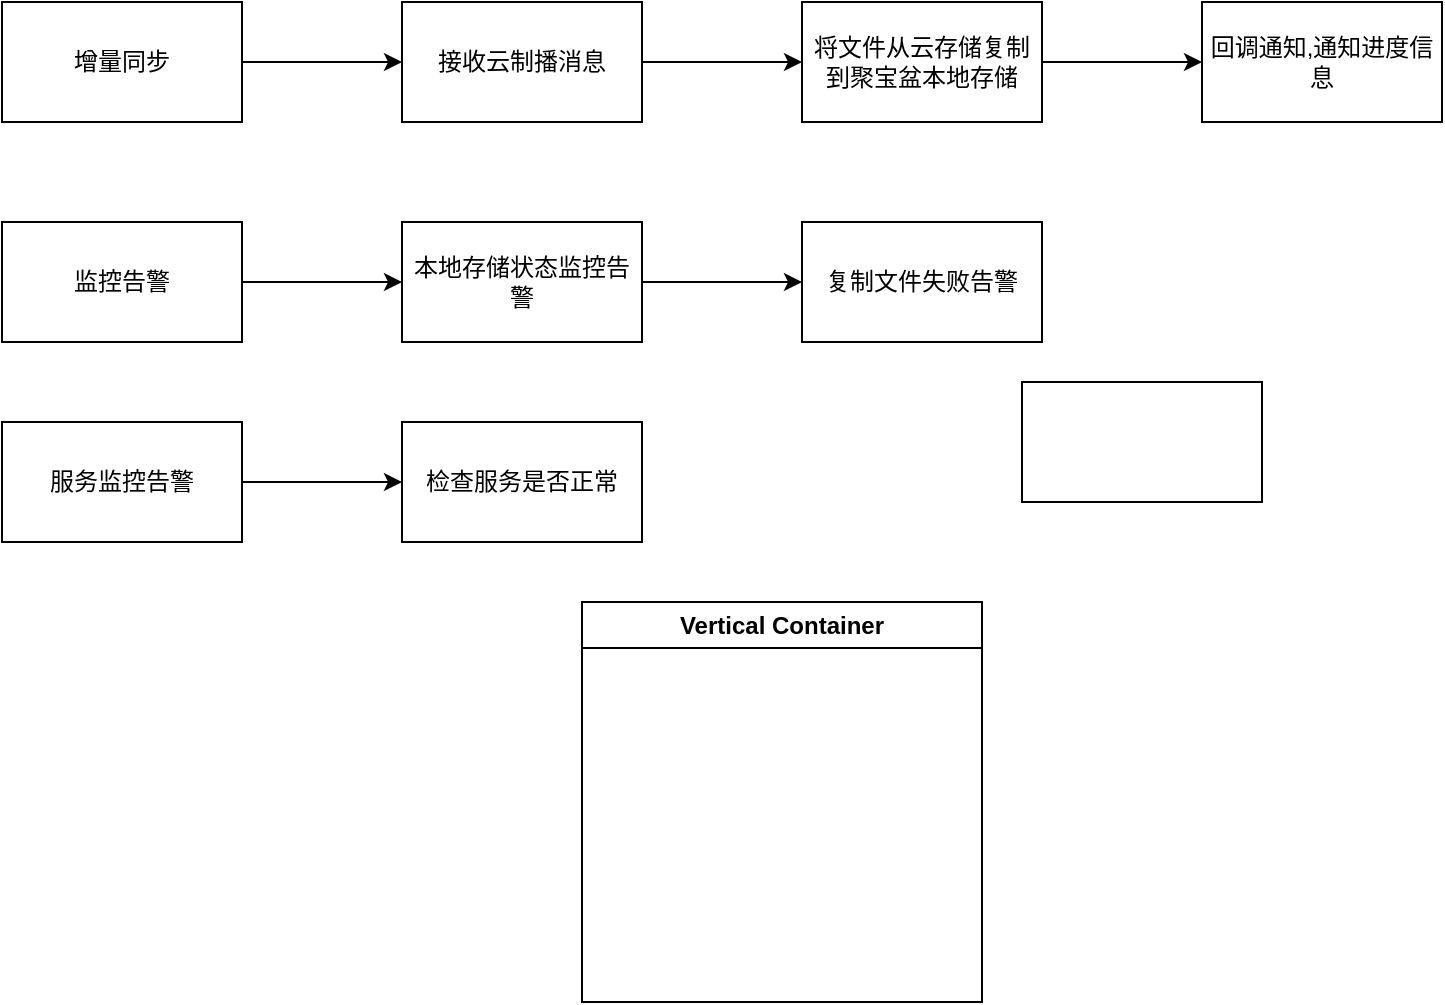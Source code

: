 <mxfile version="22.1.18" type="github">
  <diagram name="第 1 页" id="L94UI-FPSlUIYbdBUqpu">
    <mxGraphModel dx="1434" dy="738" grid="1" gridSize="10" guides="1" tooltips="1" connect="1" arrows="1" fold="1" page="1" pageScale="1" pageWidth="827" pageHeight="1169" math="0" shadow="0">
      <root>
        <mxCell id="0" />
        <mxCell id="1" parent="0" />
        <mxCell id="7OC_n5KA9Acu8J5wAEc--6" value="" style="edgeStyle=orthogonalEdgeStyle;rounded=0;orthogonalLoop=1;jettySize=auto;html=1;" edge="1" parent="1" source="7OC_n5KA9Acu8J5wAEc--4" target="7OC_n5KA9Acu8J5wAEc--5">
          <mxGeometry relative="1" as="geometry" />
        </mxCell>
        <mxCell id="7OC_n5KA9Acu8J5wAEc--4" value="增量同步" style="rounded=0;whiteSpace=wrap;html=1;" vertex="1" parent="1">
          <mxGeometry x="20" y="50" width="120" height="60" as="geometry" />
        </mxCell>
        <mxCell id="7OC_n5KA9Acu8J5wAEc--10" value="" style="edgeStyle=orthogonalEdgeStyle;rounded=0;orthogonalLoop=1;jettySize=auto;html=1;" edge="1" parent="1" source="7OC_n5KA9Acu8J5wAEc--5" target="7OC_n5KA9Acu8J5wAEc--9">
          <mxGeometry relative="1" as="geometry" />
        </mxCell>
        <mxCell id="7OC_n5KA9Acu8J5wAEc--5" value="接收云制播消息" style="rounded=0;whiteSpace=wrap;html=1;" vertex="1" parent="1">
          <mxGeometry x="220" y="50" width="120" height="60" as="geometry" />
        </mxCell>
        <mxCell id="7OC_n5KA9Acu8J5wAEc--12" value="" style="edgeStyle=orthogonalEdgeStyle;rounded=0;orthogonalLoop=1;jettySize=auto;html=1;" edge="1" parent="1" source="7OC_n5KA9Acu8J5wAEc--9" target="7OC_n5KA9Acu8J5wAEc--11">
          <mxGeometry relative="1" as="geometry" />
        </mxCell>
        <mxCell id="7OC_n5KA9Acu8J5wAEc--9" value="将文件从云存储复制到聚宝盆本地存储" style="rounded=0;whiteSpace=wrap;html=1;" vertex="1" parent="1">
          <mxGeometry x="420" y="50" width="120" height="60" as="geometry" />
        </mxCell>
        <mxCell id="7OC_n5KA9Acu8J5wAEc--11" value="回调通知,通知进度信息" style="rounded=0;whiteSpace=wrap;html=1;" vertex="1" parent="1">
          <mxGeometry x="620" y="50" width="120" height="60" as="geometry" />
        </mxCell>
        <mxCell id="7OC_n5KA9Acu8J5wAEc--16" value="" style="edgeStyle=orthogonalEdgeStyle;rounded=0;orthogonalLoop=1;jettySize=auto;html=1;" edge="1" parent="1" source="7OC_n5KA9Acu8J5wAEc--13" target="7OC_n5KA9Acu8J5wAEc--15">
          <mxGeometry relative="1" as="geometry" />
        </mxCell>
        <mxCell id="7OC_n5KA9Acu8J5wAEc--13" value="监控告警" style="rounded=0;whiteSpace=wrap;html=1;" vertex="1" parent="1">
          <mxGeometry x="20" y="160" width="120" height="60" as="geometry" />
        </mxCell>
        <mxCell id="7OC_n5KA9Acu8J5wAEc--20" value="" style="edgeStyle=orthogonalEdgeStyle;rounded=0;orthogonalLoop=1;jettySize=auto;html=1;" edge="1" parent="1" source="7OC_n5KA9Acu8J5wAEc--14" target="7OC_n5KA9Acu8J5wAEc--19">
          <mxGeometry relative="1" as="geometry" />
        </mxCell>
        <mxCell id="7OC_n5KA9Acu8J5wAEc--14" value="服务监控告警" style="rounded=0;whiteSpace=wrap;html=1;" vertex="1" parent="1">
          <mxGeometry x="20" y="260" width="120" height="60" as="geometry" />
        </mxCell>
        <mxCell id="7OC_n5KA9Acu8J5wAEc--18" value="" style="edgeStyle=orthogonalEdgeStyle;rounded=0;orthogonalLoop=1;jettySize=auto;html=1;" edge="1" parent="1" source="7OC_n5KA9Acu8J5wAEc--15" target="7OC_n5KA9Acu8J5wAEc--17">
          <mxGeometry relative="1" as="geometry" />
        </mxCell>
        <mxCell id="7OC_n5KA9Acu8J5wAEc--15" value="本地存储状态监控告警" style="rounded=0;whiteSpace=wrap;html=1;" vertex="1" parent="1">
          <mxGeometry x="220" y="160" width="120" height="60" as="geometry" />
        </mxCell>
        <mxCell id="7OC_n5KA9Acu8J5wAEc--17" value="复制文件失败告警" style="rounded=0;whiteSpace=wrap;html=1;" vertex="1" parent="1">
          <mxGeometry x="420" y="160" width="120" height="60" as="geometry" />
        </mxCell>
        <mxCell id="7OC_n5KA9Acu8J5wAEc--19" value="检查服务是否正常" style="rounded=0;whiteSpace=wrap;html=1;" vertex="1" parent="1">
          <mxGeometry x="220" y="260" width="120" height="60" as="geometry" />
        </mxCell>
        <mxCell id="7OC_n5KA9Acu8J5wAEc--22" value="" style="rounded=0;whiteSpace=wrap;html=1;" vertex="1" parent="1">
          <mxGeometry x="530" y="240" width="120" height="60" as="geometry" />
        </mxCell>
        <mxCell id="7OC_n5KA9Acu8J5wAEc--24" value="Vertical Container" style="swimlane;whiteSpace=wrap;html=1;" vertex="1" parent="1">
          <mxGeometry x="310" y="350" width="200" height="200" as="geometry" />
        </mxCell>
      </root>
    </mxGraphModel>
  </diagram>
</mxfile>
